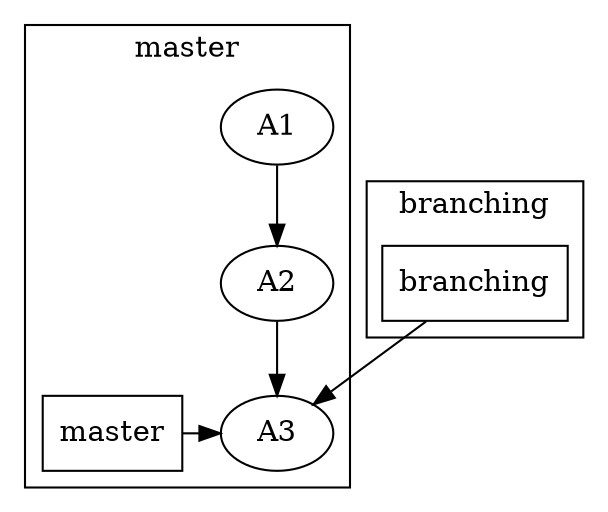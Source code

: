 digraph tree {
    subgraph cluster_master {
        label="master"
        A1 -> A2 -> A3
        
        br_master [shape=rectangle; label="master"]
        
    //     br_master -> A1 [style=dashed]
    //     br_master -> A2 [style=dashed]
        br_master -> A3
        
        {rank=same; A3; br_master}
    }
    
    subgraph cluster_branching {
        label="branching"
        br_branching [shape=rectangle; label="branching"]
    }
    
    br_branching -> A3
}
